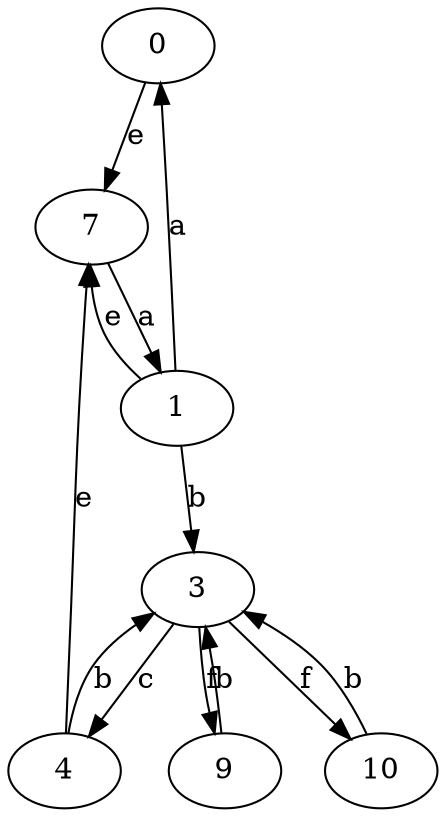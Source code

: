 strict digraph  {
0;
1;
3;
4;
7;
9;
10;
0 -> 7  [label=e];
1 -> 0  [label=a];
1 -> 3  [label=b];
1 -> 7  [label=e];
3 -> 4  [label=c];
3 -> 9  [label=f];
3 -> 10  [label=f];
4 -> 3  [label=b];
4 -> 7  [label=e];
7 -> 1  [label=a];
9 -> 3  [label=b];
10 -> 3  [label=b];
}
